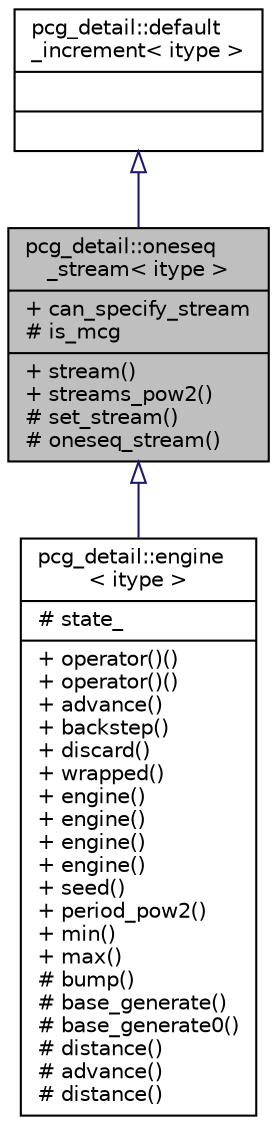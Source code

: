 digraph "pcg_detail::oneseq_stream&lt; itype &gt;"
{
 // LATEX_PDF_SIZE
  edge [fontname="Helvetica",fontsize="10",labelfontname="Helvetica",labelfontsize="10"];
  node [fontname="Helvetica",fontsize="10",shape=record];
  Node1 [label="{pcg_detail::oneseq\l_stream\< itype \>\n|+ can_specify_stream\l# is_mcg\l|+ stream()\l+ streams_pow2()\l# set_stream()\l# oneseq_stream()\l}",height=0.2,width=0.4,color="black", fillcolor="grey75", style="filled", fontcolor="black",tooltip=" "];
  Node2 -> Node1 [dir="back",color="midnightblue",fontsize="10",style="solid",arrowtail="onormal",fontname="Helvetica"];
  Node2 [label="{pcg_detail::default\l_increment\< itype \>\n||}",height=0.2,width=0.4,color="black", fillcolor="white", style="filled",URL="$structpcg__detail_1_1default__increment.html",tooltip=" "];
  Node1 -> Node3 [dir="back",color="midnightblue",fontsize="10",style="solid",arrowtail="onormal",fontname="Helvetica"];
  Node3 [label="{pcg_detail::engine\l\< itype \>\n|# state_\l|+ operator()()\l+ operator()()\l+ advance()\l+ backstep()\l+ discard()\l+ wrapped()\l+ engine()\l+ engine()\l+ engine()\l+ engine()\l+ seed()\l+ period_pow2()\l+ min()\l+ max()\l# bump()\l# base_generate()\l# base_generate0()\l# distance()\l# advance()\l# distance()\l}",height=0.2,width=0.4,color="black", fillcolor="white", style="filled",URL="$classpcg__detail_1_1engine.html",tooltip=" "];
}
